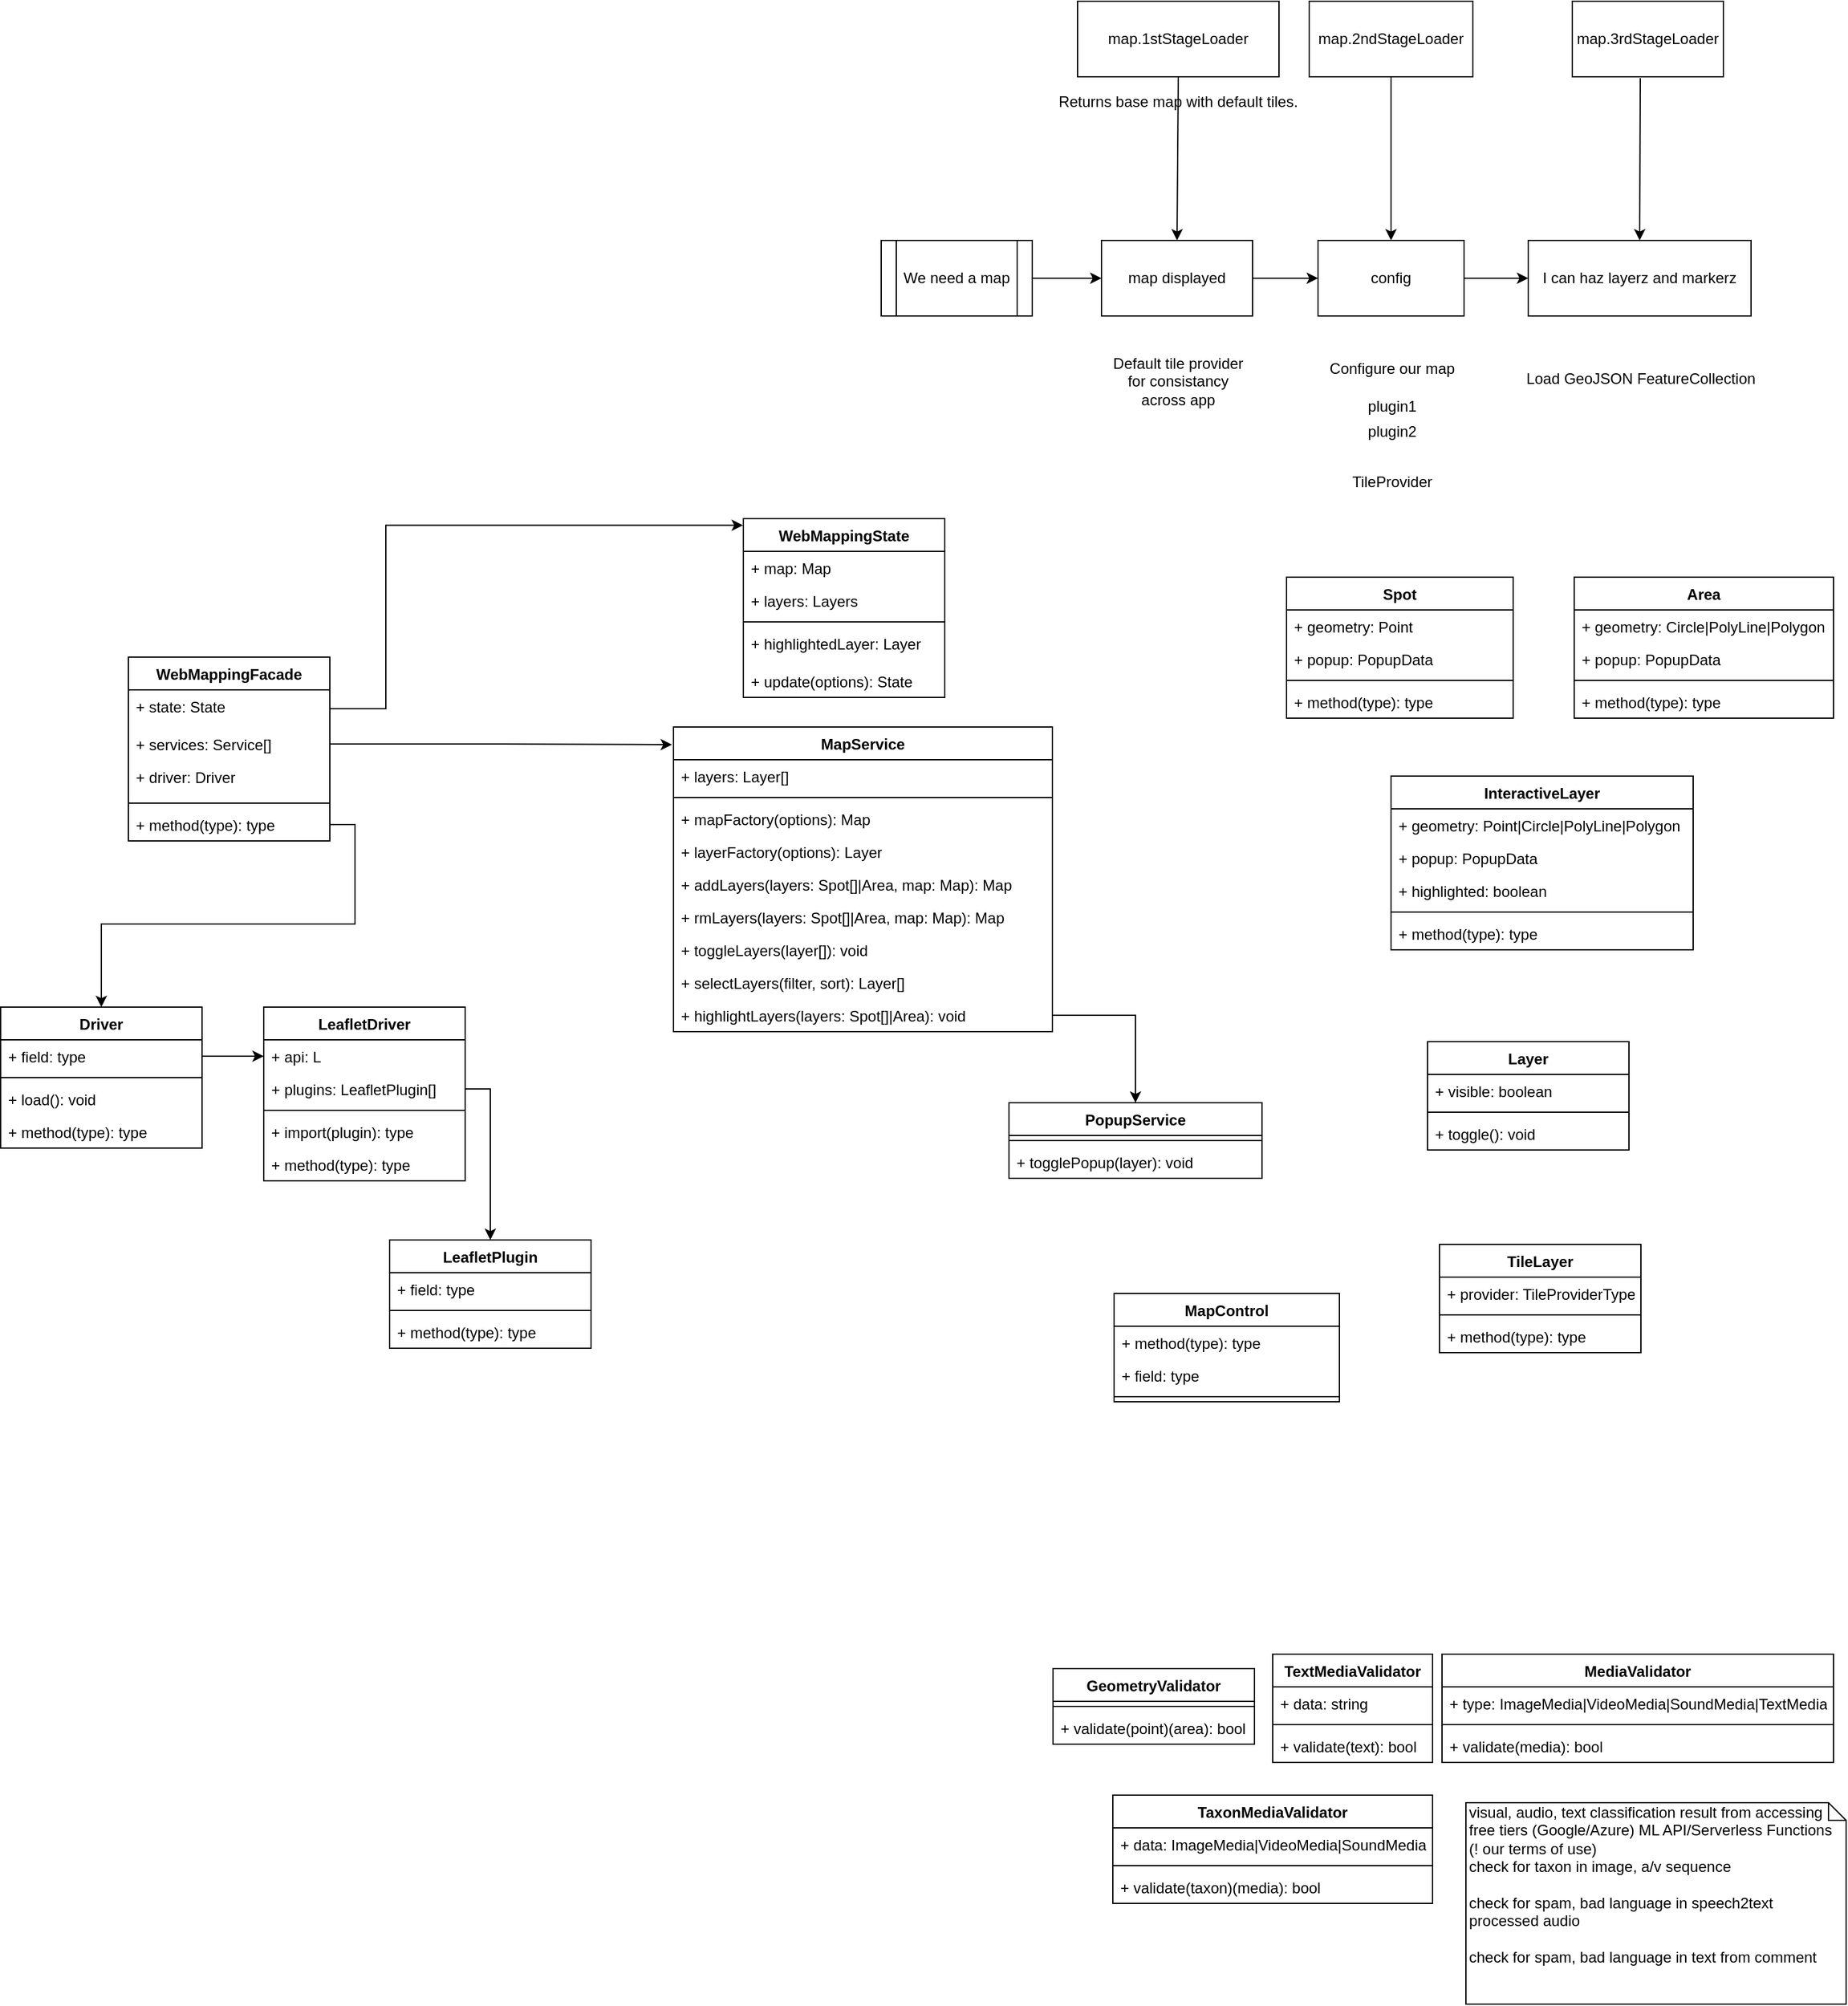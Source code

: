 <mxfile pages="1" version="11.2.9" type="github"><diagram id="44WcxMTBLlu7_FIOmo0_" name="Page-1"><mxGraphModel dx="2538" dy="802" grid="0" gridSize="10" guides="1" tooltips="1" connect="1" arrows="1" fold="1" page="1" pageScale="1" pageWidth="827" pageHeight="1169" math="0" shadow="0"><root><mxCell id="0"/><mxCell id="1" parent="0"/><mxCell id="wG6RrVICuDMRw2_Vimoa-1" value="" style="endArrow=classic;html=1;exitX=1;exitY=0.5;exitDx=0;exitDy=0;entryX=0;entryY=0.5;entryDx=0;entryDy=0;" parent="1" source="wG6RrVICuDMRw2_Vimoa-31" target="wG6RrVICuDMRw2_Vimoa-5" edge="1"><mxGeometry width="50" height="50" relative="1" as="geometry"><mxPoint x="10" y="390" as="sourcePoint"/><mxPoint x="60" y="340" as="targetPoint"/></mxGeometry></mxCell><mxCell id="wG6RrVICuDMRw2_Vimoa-2" value="" style="endArrow=classic;html=1;exitX=1;exitY=0.5;exitDx=0;exitDy=0;entryX=0;entryY=0.5;entryDx=0;entryDy=0;" parent="1" source="wG6RrVICuDMRw2_Vimoa-5" target="wG6RrVICuDMRw2_Vimoa-20" edge="1"><mxGeometry width="50" height="50" relative="1" as="geometry"><mxPoint x="20" y="480" as="sourcePoint"/><mxPoint x="70" y="430" as="targetPoint"/></mxGeometry></mxCell><mxCell id="wG6RrVICuDMRw2_Vimoa-3" value="" style="group" parent="1" vertex="1" connectable="0"><mxGeometry x="360" y="20" width="130" height="392" as="geometry"/></mxCell><mxCell id="wG6RrVICuDMRw2_Vimoa-4" value="" style="group" parent="wG6RrVICuDMRw2_Vimoa-3" vertex="1" connectable="0"><mxGeometry width="130" height="250" as="geometry"/></mxCell><mxCell id="wG6RrVICuDMRw2_Vimoa-5" value="config" style="rounded=0;whiteSpace=wrap;html=1;" parent="wG6RrVICuDMRw2_Vimoa-4" vertex="1"><mxGeometry x="7" y="190" width="116" height="60" as="geometry"/></mxCell><mxCell id="wG6RrVICuDMRw2_Vimoa-6" value="map.2ndStageLoader" style="rounded=0;whiteSpace=wrap;html=1;" parent="wG6RrVICuDMRw2_Vimoa-4" vertex="1"><mxGeometry width="130" height="60" as="geometry"/></mxCell><mxCell id="wG6RrVICuDMRw2_Vimoa-7" value="" style="endArrow=classic;html=1;entryX=0.5;entryY=0;entryDx=0;entryDy=0;exitX=0.5;exitY=1;exitDx=0;exitDy=0;" parent="wG6RrVICuDMRw2_Vimoa-4" source="wG6RrVICuDMRw2_Vimoa-6" target="wG6RrVICuDMRw2_Vimoa-5" edge="1"><mxGeometry width="50" height="50" relative="1" as="geometry"><mxPoint x="-340" y="470" as="sourcePoint"/><mxPoint x="-290" y="420" as="targetPoint"/></mxGeometry></mxCell><mxCell id="wG6RrVICuDMRw2_Vimoa-8" value="" style="group" parent="wG6RrVICuDMRw2_Vimoa-3" vertex="1" connectable="0"><mxGeometry x="8" y="282" width="116" height="110" as="geometry"/></mxCell><mxCell id="wG6RrVICuDMRw2_Vimoa-9" value="" style="group" parent="wG6RrVICuDMRw2_Vimoa-8" vertex="1" connectable="0"><mxGeometry width="116" height="110" as="geometry"/></mxCell><mxCell id="wG6RrVICuDMRw2_Vimoa-10" value="Configure our map" style="text;html=1;strokeColor=none;fillColor=none;align=center;verticalAlign=middle;whiteSpace=wrap;rounded=0;" parent="wG6RrVICuDMRw2_Vimoa-9" vertex="1"><mxGeometry width="116" height="20" as="geometry"/></mxCell><mxCell id="wG6RrVICuDMRw2_Vimoa-11" value="" style="group" parent="wG6RrVICuDMRw2_Vimoa-9" vertex="1" connectable="0"><mxGeometry x="5" y="30" width="106" height="80" as="geometry"/></mxCell><mxCell id="wG6RrVICuDMRw2_Vimoa-12" value="plugin1" style="text;html=1;strokeColor=none;fillColor=none;align=center;verticalAlign=middle;whiteSpace=wrap;rounded=0;" parent="wG6RrVICuDMRw2_Vimoa-11" vertex="1"><mxGeometry x="35" width="36" height="20" as="geometry"/></mxCell><mxCell id="wG6RrVICuDMRw2_Vimoa-13" style="edgeStyle=orthogonalEdgeStyle;rounded=0;orthogonalLoop=1;jettySize=auto;html=1;" parent="wG6RrVICuDMRw2_Vimoa-11" edge="1"><mxGeometry relative="1" as="geometry"><mxPoint x="85" y="20" as="sourcePoint"/><mxPoint x="85" y="20" as="targetPoint"/></mxGeometry></mxCell><mxCell id="wG6RrVICuDMRw2_Vimoa-14" value="plugin2" style="text;html=1;strokeColor=none;fillColor=none;align=center;verticalAlign=middle;whiteSpace=wrap;rounded=0;" parent="wG6RrVICuDMRw2_Vimoa-11" vertex="1"><mxGeometry x="35" y="20" width="36" height="20" as="geometry"/></mxCell><mxCell id="wG6RrVICuDMRw2_Vimoa-15" value="TileProvider" style="text;html=1;strokeColor=none;fillColor=none;align=center;verticalAlign=middle;whiteSpace=wrap;rounded=0;" parent="wG6RrVICuDMRw2_Vimoa-11" vertex="1"><mxGeometry y="60" width="106" height="20" as="geometry"/></mxCell><mxCell id="wG6RrVICuDMRw2_Vimoa-16" value="" style="group" parent="1" vertex="1" connectable="0"><mxGeometry x="524" y="20" width="199" height="310" as="geometry"/></mxCell><mxCell id="wG6RrVICuDMRw2_Vimoa-17" value="Load GeoJSON FeatureCollection" style="text;html=1;strokeColor=none;fillColor=none;align=center;verticalAlign=middle;whiteSpace=wrap;rounded=0;" parent="wG6RrVICuDMRw2_Vimoa-16" vertex="1"><mxGeometry y="290" width="199" height="20" as="geometry"/></mxCell><mxCell id="wG6RrVICuDMRw2_Vimoa-18" value="" style="group" parent="wG6RrVICuDMRw2_Vimoa-16" vertex="1" connectable="0"><mxGeometry x="10" width="177" height="250" as="geometry"/></mxCell><mxCell id="wG6RrVICuDMRw2_Vimoa-19" value="map.3rdStageLoader" style="rounded=0;whiteSpace=wrap;html=1;" parent="wG6RrVICuDMRw2_Vimoa-18" vertex="1"><mxGeometry x="35" width="120" height="60" as="geometry"/></mxCell><mxCell id="wG6RrVICuDMRw2_Vimoa-20" value="I can haz layerz and markerz" style="rounded=0;whiteSpace=wrap;html=1;" parent="wG6RrVICuDMRw2_Vimoa-18" vertex="1"><mxGeometry y="190" width="177" height="60" as="geometry"/></mxCell><mxCell id="wG6RrVICuDMRw2_Vimoa-21" value="" style="endArrow=classic;html=1;exitX=0.45;exitY=1.017;exitDx=0;exitDy=0;exitPerimeter=0;entryX=0.5;entryY=0;entryDx=0;entryDy=0;" parent="wG6RrVICuDMRw2_Vimoa-18" source="wG6RrVICuDMRw2_Vimoa-19" target="wG6RrVICuDMRw2_Vimoa-20" edge="1"><mxGeometry width="50" height="50" relative="1" as="geometry"><mxPoint x="-475" y="460" as="sourcePoint"/><mxPoint x="-425" y="410" as="targetPoint"/></mxGeometry></mxCell><mxCell id="wG6RrVICuDMRw2_Vimoa-22" value="" style="group" parent="1" vertex="1" connectable="0"><mxGeometry x="20" y="210" width="120" height="60" as="geometry"/></mxCell><mxCell id="wG6RrVICuDMRw2_Vimoa-23" value="" style="shape=process;whiteSpace=wrap;html=1;backgroundOutline=1;" parent="wG6RrVICuDMRw2_Vimoa-22" vertex="1"><mxGeometry width="120" height="60" as="geometry"/></mxCell><mxCell id="wG6RrVICuDMRw2_Vimoa-24" value="We need a map" style="text;html=1;strokeColor=none;fillColor=none;align=center;verticalAlign=middle;whiteSpace=wrap;rounded=0;" parent="wG6RrVICuDMRw2_Vimoa-22" vertex="1"><mxGeometry x="10" y="20" width="100" height="20" as="geometry"/></mxCell><mxCell id="wG6RrVICuDMRw2_Vimoa-25" value="" style="endArrow=classic;html=1;exitX=1;exitY=0.5;exitDx=0;exitDy=0;entryX=0;entryY=0.5;entryDx=0;entryDy=0;" parent="1" source="wG6RrVICuDMRw2_Vimoa-23" target="wG6RrVICuDMRw2_Vimoa-31" edge="1"><mxGeometry width="50" height="50" relative="1" as="geometry"><mxPoint x="10" y="390" as="sourcePoint"/><mxPoint x="60" y="340" as="targetPoint"/></mxGeometry></mxCell><mxCell id="wG6RrVICuDMRw2_Vimoa-26" value="" style="group" parent="1" vertex="1" connectable="0"><mxGeometry x="176" y="20" width="185" height="312" as="geometry"/></mxCell><mxCell id="wG6RrVICuDMRw2_Vimoa-27" value="" style="group" parent="wG6RrVICuDMRw2_Vimoa-26" vertex="1" connectable="0"><mxGeometry width="185" height="250" as="geometry"/></mxCell><mxCell id="wG6RrVICuDMRw2_Vimoa-28" value="" style="group" parent="wG6RrVICuDMRw2_Vimoa-27" vertex="1" connectable="0"><mxGeometry width="185" height="250" as="geometry"/></mxCell><mxCell id="wG6RrVICuDMRw2_Vimoa-29" value="map.1stStageLoader" style="rounded=0;whiteSpace=wrap;html=1;" parent="wG6RrVICuDMRw2_Vimoa-28" vertex="1"><mxGeometry width="160" height="60" as="geometry"/></mxCell><mxCell id="wG6RrVICuDMRw2_Vimoa-30" value="" style="endArrow=classic;html=1;exitX=0.5;exitY=1;exitDx=0;exitDy=0;entryX=0.5;entryY=0;entryDx=0;entryDy=0;" parent="wG6RrVICuDMRw2_Vimoa-28" source="wG6RrVICuDMRw2_Vimoa-29" target="wG6RrVICuDMRw2_Vimoa-31" edge="1"><mxGeometry width="50" height="50" relative="1" as="geometry"><mxPoint x="200" y="140" as="sourcePoint"/><mxPoint x="130" y="180" as="targetPoint"/></mxGeometry></mxCell><mxCell id="wG6RrVICuDMRw2_Vimoa-31" value="map displayed" style="rounded=0;whiteSpace=wrap;html=1;" parent="wG6RrVICuDMRw2_Vimoa-28" vertex="1"><mxGeometry x="19" y="190" width="120" height="60" as="geometry"/></mxCell><mxCell id="wG6RrVICuDMRw2_Vimoa-32" value="Returns base map with default tiles." style="text;html=1;strokeColor=none;fillColor=none;align=center;verticalAlign=middle;whiteSpace=wrap;rounded=0;" parent="wG6RrVICuDMRw2_Vimoa-28" vertex="1"><mxGeometry x="-25" y="70" width="210" height="20" as="geometry"/></mxCell><mxCell id="wG6RrVICuDMRw2_Vimoa-33" value="Default tile provider&lt;br&gt;for consistancy across app" style="text;html=1;strokeColor=none;fillColor=none;align=center;verticalAlign=middle;whiteSpace=wrap;rounded=0;" parent="wG6RrVICuDMRw2_Vimoa-26" vertex="1"><mxGeometry x="20" y="292" width="120" height="20" as="geometry"/></mxCell><mxCell id="wG6RrVICuDMRw2_Vimoa-34" value="" style="group" parent="1" vertex="1" connectable="0"><mxGeometry x="-578" y="529" width="160" height="116" as="geometry"/></mxCell><mxCell id="wG6RrVICuDMRw2_Vimoa-35" value="WebMappingFacade" style="swimlane;fontStyle=1;align=center;verticalAlign=top;childLayout=stackLayout;horizontal=1;startSize=26;horizontalStack=0;resizeParent=1;resizeParentMax=0;resizeLast=0;collapsible=1;marginBottom=0;" parent="wG6RrVICuDMRw2_Vimoa-34" vertex="1"><mxGeometry y="12" width="160" height="146" as="geometry"/></mxCell><mxCell id="wG6RrVICuDMRw2_Vimoa-37" value="+ state: State&#10;" style="text;strokeColor=none;fillColor=none;align=left;verticalAlign=top;spacingLeft=4;spacingRight=4;overflow=hidden;rotatable=0;points=[[0,0.5],[1,0.5]];portConstraint=eastwest;" parent="wG6RrVICuDMRw2_Vimoa-35" vertex="1"><mxGeometry y="26" width="160" height="30" as="geometry"/></mxCell><mxCell id="wG6RrVICuDMRw2_Vimoa-36" value="+ services: Service[]&#10;" style="text;strokeColor=none;fillColor=none;align=left;verticalAlign=top;spacingLeft=4;spacingRight=4;overflow=hidden;rotatable=0;points=[[0,0.5],[1,0.5]];portConstraint=eastwest;" parent="wG6RrVICuDMRw2_Vimoa-35" vertex="1"><mxGeometry y="56" width="160" height="26" as="geometry"/></mxCell><mxCell id="7-kLClrjoDcdztn1A97Z-31" value="+ driver: Driver&#10;" style="text;strokeColor=none;fillColor=none;align=left;verticalAlign=top;spacingLeft=4;spacingRight=4;overflow=hidden;rotatable=0;points=[[0,0.5],[1,0.5]];portConstraint=eastwest;" vertex="1" parent="wG6RrVICuDMRw2_Vimoa-35"><mxGeometry y="82" width="160" height="30" as="geometry"/></mxCell><mxCell id="wG6RrVICuDMRw2_Vimoa-38" value="" style="line;strokeWidth=1;fillColor=none;align=left;verticalAlign=middle;spacingTop=-1;spacingLeft=3;spacingRight=3;rotatable=0;labelPosition=right;points=[];portConstraint=eastwest;" parent="wG6RrVICuDMRw2_Vimoa-35" vertex="1"><mxGeometry y="112" width="160" height="8" as="geometry"/></mxCell><mxCell id="wG6RrVICuDMRw2_Vimoa-39" value="+ method(type): type" style="text;strokeColor=none;fillColor=none;align=left;verticalAlign=top;spacingLeft=4;spacingRight=4;overflow=hidden;rotatable=0;points=[[0,0.5],[1,0.5]];portConstraint=eastwest;" parent="wG6RrVICuDMRw2_Vimoa-35" vertex="1"><mxGeometry y="120" width="160" height="26" as="geometry"/></mxCell><mxCell id="wG6RrVICuDMRw2_Vimoa-40" value="MapService" style="swimlane;fontStyle=1;align=center;verticalAlign=top;childLayout=stackLayout;horizontal=1;startSize=26;horizontalStack=0;resizeParent=1;resizeParentMax=0;resizeLast=0;collapsible=1;marginBottom=0;" parent="1" vertex="1"><mxGeometry x="-145" y="596.5" width="301" height="242" as="geometry"/></mxCell><mxCell id="wG6RrVICuDMRw2_Vimoa-41" value="+ layers: Layer[]" style="text;strokeColor=none;fillColor=none;align=left;verticalAlign=top;spacingLeft=4;spacingRight=4;overflow=hidden;rotatable=0;points=[[0,0.5],[1,0.5]];portConstraint=eastwest;" parent="wG6RrVICuDMRw2_Vimoa-40" vertex="1"><mxGeometry y="26" width="301" height="26" as="geometry"/></mxCell><mxCell id="wG6RrVICuDMRw2_Vimoa-42" value="" style="line;strokeWidth=1;fillColor=none;align=left;verticalAlign=middle;spacingTop=-1;spacingLeft=3;spacingRight=3;rotatable=0;labelPosition=right;points=[];portConstraint=eastwest;" parent="wG6RrVICuDMRw2_Vimoa-40" vertex="1"><mxGeometry y="52" width="301" height="8" as="geometry"/></mxCell><mxCell id="7-kLClrjoDcdztn1A97Z-3" value="+ mapFactory(options): Map" style="text;strokeColor=none;fillColor=none;align=left;verticalAlign=top;spacingLeft=4;spacingRight=4;overflow=hidden;rotatable=0;points=[[0,0.5],[1,0.5]];portConstraint=eastwest;" vertex="1" parent="wG6RrVICuDMRw2_Vimoa-40"><mxGeometry y="60" width="301" height="26" as="geometry"/></mxCell><mxCell id="7-kLClrjoDcdztn1A97Z-13" value="+ layerFactory(options): Layer" style="text;strokeColor=none;fillColor=none;align=left;verticalAlign=top;spacingLeft=4;spacingRight=4;overflow=hidden;rotatable=0;points=[[0,0.5],[1,0.5]];portConstraint=eastwest;" vertex="1" parent="wG6RrVICuDMRw2_Vimoa-40"><mxGeometry y="86" width="301" height="26" as="geometry"/></mxCell><mxCell id="wG6RrVICuDMRw2_Vimoa-45" value="+ addLayers(layers: Spot[]|Area, map: Map): Map" style="text;strokeColor=none;fillColor=none;align=left;verticalAlign=top;spacingLeft=4;spacingRight=4;overflow=hidden;rotatable=0;points=[[0,0.5],[1,0.5]];portConstraint=eastwest;" parent="wG6RrVICuDMRw2_Vimoa-40" vertex="1"><mxGeometry y="112" width="301" height="26" as="geometry"/></mxCell><mxCell id="7-kLClrjoDcdztn1A97Z-14" value="+ rmLayers(layers: Spot[]|Area, map: Map): Map" style="text;strokeColor=none;fillColor=none;align=left;verticalAlign=top;spacingLeft=4;spacingRight=4;overflow=hidden;rotatable=0;points=[[0,0.5],[1,0.5]];portConstraint=eastwest;" vertex="1" parent="wG6RrVICuDMRw2_Vimoa-40"><mxGeometry y="138" width="301" height="26" as="geometry"/></mxCell><mxCell id="wG6RrVICuDMRw2_Vimoa-44" value="+ toggleLayers(layer[]): void" style="text;strokeColor=none;fillColor=none;align=left;verticalAlign=top;spacingLeft=4;spacingRight=4;overflow=hidden;rotatable=0;points=[[0,0.5],[1,0.5]];portConstraint=eastwest;" parent="wG6RrVICuDMRw2_Vimoa-40" vertex="1"><mxGeometry y="164" width="301" height="26" as="geometry"/></mxCell><mxCell id="wG6RrVICuDMRw2_Vimoa-54" value="+ selectLayers(filter, sort): Layer[]" style="text;strokeColor=none;fillColor=none;align=left;verticalAlign=top;spacingLeft=4;spacingRight=4;overflow=hidden;rotatable=0;points=[[0,0.5],[1,0.5]];portConstraint=eastwest;" parent="wG6RrVICuDMRw2_Vimoa-40" vertex="1"><mxGeometry y="190" width="301" height="26" as="geometry"/></mxCell><mxCell id="wG6RrVICuDMRw2_Vimoa-56" value="+ highlightLayers(layers: Spot[]|Area): void" style="text;strokeColor=none;fillColor=none;align=left;verticalAlign=top;spacingLeft=4;spacingRight=4;overflow=hidden;rotatable=0;points=[[0,0.5],[1,0.5]];portConstraint=eastwest;" parent="wG6RrVICuDMRw2_Vimoa-40" vertex="1"><mxGeometry y="216" width="301" height="26" as="geometry"/></mxCell><mxCell id="wG6RrVICuDMRw2_Vimoa-46" value="PopupService" style="swimlane;fontStyle=1;align=center;verticalAlign=top;childLayout=stackLayout;horizontal=1;startSize=26;horizontalStack=0;resizeParent=1;resizeParentMax=0;resizeLast=0;collapsible=1;marginBottom=0;" parent="1" vertex="1"><mxGeometry x="121.5" y="895" width="201" height="60" as="geometry"/></mxCell><mxCell id="wG6RrVICuDMRw2_Vimoa-48" value="" style="line;strokeWidth=1;fillColor=none;align=left;verticalAlign=middle;spacingTop=-1;spacingLeft=3;spacingRight=3;rotatable=0;labelPosition=right;points=[];portConstraint=eastwest;" parent="wG6RrVICuDMRw2_Vimoa-46" vertex="1"><mxGeometry y="26" width="201" height="8" as="geometry"/></mxCell><mxCell id="wG6RrVICuDMRw2_Vimoa-53" value="+ togglePopup(layer): void" style="text;strokeColor=none;fillColor=none;align=left;verticalAlign=top;spacingLeft=4;spacingRight=4;overflow=hidden;rotatable=0;points=[[0,0.5],[1,0.5]];portConstraint=eastwest;" parent="wG6RrVICuDMRw2_Vimoa-46" vertex="1"><mxGeometry y="34" width="201" height="26" as="geometry"/></mxCell><mxCell id="wG6RrVICuDMRw2_Vimoa-57" value="Area" style="swimlane;fontStyle=1;align=center;verticalAlign=top;childLayout=stackLayout;horizontal=1;startSize=26;horizontalStack=0;resizeParent=1;resizeParentMax=0;resizeLast=0;collapsible=1;marginBottom=0;" parent="1" vertex="1"><mxGeometry x="570.5" y="477.5" width="206" height="112" as="geometry"/></mxCell><mxCell id="wG6RrVICuDMRw2_Vimoa-58" value="+ geometry: Circle|PolyLine|Polygon" style="text;strokeColor=none;fillColor=none;align=left;verticalAlign=top;spacingLeft=4;spacingRight=4;overflow=hidden;rotatable=0;points=[[0,0.5],[1,0.5]];portConstraint=eastwest;" parent="wG6RrVICuDMRw2_Vimoa-57" vertex="1"><mxGeometry y="26" width="206" height="26" as="geometry"/></mxCell><mxCell id="7-kLClrjoDcdztn1A97Z-29" value="+ popup: PopupData" style="text;strokeColor=none;fillColor=none;align=left;verticalAlign=top;spacingLeft=4;spacingRight=4;overflow=hidden;rotatable=0;points=[[0,0.5],[1,0.5]];portConstraint=eastwest;" vertex="1" parent="wG6RrVICuDMRw2_Vimoa-57"><mxGeometry y="52" width="206" height="26" as="geometry"/></mxCell><mxCell id="wG6RrVICuDMRw2_Vimoa-59" value="" style="line;strokeWidth=1;fillColor=none;align=left;verticalAlign=middle;spacingTop=-1;spacingLeft=3;spacingRight=3;rotatable=0;labelPosition=right;points=[];portConstraint=eastwest;" parent="wG6RrVICuDMRw2_Vimoa-57" vertex="1"><mxGeometry y="78" width="206" height="8" as="geometry"/></mxCell><mxCell id="wG6RrVICuDMRw2_Vimoa-60" value="+ method(type): type" style="text;strokeColor=none;fillColor=none;align=left;verticalAlign=top;spacingLeft=4;spacingRight=4;overflow=hidden;rotatable=0;points=[[0,0.5],[1,0.5]];portConstraint=eastwest;" parent="wG6RrVICuDMRw2_Vimoa-57" vertex="1"><mxGeometry y="86" width="206" height="26" as="geometry"/></mxCell><mxCell id="wG6RrVICuDMRw2_Vimoa-61" value="Driver" style="swimlane;fontStyle=1;align=center;verticalAlign=top;childLayout=stackLayout;horizontal=1;startSize=26;horizontalStack=0;resizeParent=1;resizeParentMax=0;resizeLast=0;collapsible=1;marginBottom=0;" parent="1" vertex="1"><mxGeometry x="-679.5" y="819" width="160" height="112" as="geometry"/></mxCell><mxCell id="wG6RrVICuDMRw2_Vimoa-62" value="+ field: type" style="text;strokeColor=none;fillColor=none;align=left;verticalAlign=top;spacingLeft=4;spacingRight=4;overflow=hidden;rotatable=0;points=[[0,0.5],[1,0.5]];portConstraint=eastwest;" parent="wG6RrVICuDMRw2_Vimoa-61" vertex="1"><mxGeometry y="26" width="160" height="26" as="geometry"/></mxCell><mxCell id="wG6RrVICuDMRw2_Vimoa-63" value="" style="line;strokeWidth=1;fillColor=none;align=left;verticalAlign=middle;spacingTop=-1;spacingLeft=3;spacingRight=3;rotatable=0;labelPosition=right;points=[];portConstraint=eastwest;" parent="wG6RrVICuDMRw2_Vimoa-61" vertex="1"><mxGeometry y="52" width="160" height="8" as="geometry"/></mxCell><mxCell id="wG6RrVICuDMRw2_Vimoa-64" value="+ load(): void" style="text;strokeColor=none;fillColor=none;align=left;verticalAlign=top;spacingLeft=4;spacingRight=4;overflow=hidden;rotatable=0;points=[[0,0.5],[1,0.5]];portConstraint=eastwest;" parent="wG6RrVICuDMRw2_Vimoa-61" vertex="1"><mxGeometry y="60" width="160" height="26" as="geometry"/></mxCell><mxCell id="wG6RrVICuDMRw2_Vimoa-65" value="+ method(type): type" style="text;strokeColor=none;fillColor=none;align=left;verticalAlign=top;spacingLeft=4;spacingRight=4;overflow=hidden;rotatable=0;points=[[0,0.5],[1,0.5]];portConstraint=eastwest;" parent="wG6RrVICuDMRw2_Vimoa-61" vertex="1"><mxGeometry y="86" width="160" height="26" as="geometry"/></mxCell><mxCell id="wG6RrVICuDMRw2_Vimoa-66" value="LeafletDriver" style="swimlane;fontStyle=1;align=center;verticalAlign=top;childLayout=stackLayout;horizontal=1;startSize=26;horizontalStack=0;resizeParent=1;resizeParentMax=0;resizeLast=0;collapsible=1;marginBottom=0;" parent="1" vertex="1"><mxGeometry x="-470.5" y="819" width="160" height="138" as="geometry"/></mxCell><mxCell id="wG6RrVICuDMRw2_Vimoa-67" value="+ api: L" style="text;strokeColor=none;fillColor=none;align=left;verticalAlign=top;spacingLeft=4;spacingRight=4;overflow=hidden;rotatable=0;points=[[0,0.5],[1,0.5]];portConstraint=eastwest;" parent="wG6RrVICuDMRw2_Vimoa-66" vertex="1"><mxGeometry y="26" width="160" height="26" as="geometry"/></mxCell><mxCell id="7-kLClrjoDcdztn1A97Z-71" value="+ plugins: LeafletPlugin[]" style="text;strokeColor=none;fillColor=none;align=left;verticalAlign=top;spacingLeft=4;spacingRight=4;overflow=hidden;rotatable=0;points=[[0,0.5],[1,0.5]];portConstraint=eastwest;" vertex="1" parent="wG6RrVICuDMRw2_Vimoa-66"><mxGeometry y="52" width="160" height="26" as="geometry"/></mxCell><mxCell id="wG6RrVICuDMRw2_Vimoa-68" value="" style="line;strokeWidth=1;fillColor=none;align=left;verticalAlign=middle;spacingTop=-1;spacingLeft=3;spacingRight=3;rotatable=0;labelPosition=right;points=[];portConstraint=eastwest;" parent="wG6RrVICuDMRw2_Vimoa-66" vertex="1"><mxGeometry y="78" width="160" height="8" as="geometry"/></mxCell><mxCell id="wG6RrVICuDMRw2_Vimoa-69" value="+ import(plugin): type" style="text;strokeColor=none;fillColor=none;align=left;verticalAlign=top;spacingLeft=4;spacingRight=4;overflow=hidden;rotatable=0;points=[[0,0.5],[1,0.5]];portConstraint=eastwest;" parent="wG6RrVICuDMRw2_Vimoa-66" vertex="1"><mxGeometry y="86" width="160" height="26" as="geometry"/></mxCell><mxCell id="wG6RrVICuDMRw2_Vimoa-70" value="+ method(type): type" style="text;strokeColor=none;fillColor=none;align=left;verticalAlign=top;spacingLeft=4;spacingRight=4;overflow=hidden;rotatable=0;points=[[0,0.5],[1,0.5]];portConstraint=eastwest;" parent="wG6RrVICuDMRw2_Vimoa-66" vertex="1"><mxGeometry y="112" width="160" height="26" as="geometry"/></mxCell><mxCell id="wG6RrVICuDMRw2_Vimoa-71" value="MapControl" style="swimlane;fontStyle=1;align=center;verticalAlign=top;childLayout=stackLayout;horizontal=1;startSize=26;horizontalStack=0;resizeParent=1;resizeParentMax=0;resizeLast=0;collapsible=1;marginBottom=0;" parent="1" vertex="1"><mxGeometry x="205" y="1046.5" width="179" height="86" as="geometry"/></mxCell><mxCell id="wG6RrVICuDMRw2_Vimoa-74" value="+ method(type): type" style="text;strokeColor=none;fillColor=none;align=left;verticalAlign=top;spacingLeft=4;spacingRight=4;overflow=hidden;rotatable=0;points=[[0,0.5],[1,0.5]];portConstraint=eastwest;" parent="wG6RrVICuDMRw2_Vimoa-71" vertex="1"><mxGeometry y="26" width="179" height="26" as="geometry"/></mxCell><mxCell id="7-kLClrjoDcdztn1A97Z-28" value="+ field: type " style="text;strokeColor=none;fillColor=none;align=left;verticalAlign=top;spacingLeft=4;spacingRight=4;overflow=hidden;rotatable=0;points=[[0,0.5],[1,0.5]];portConstraint=eastwest;" vertex="1" parent="wG6RrVICuDMRw2_Vimoa-71"><mxGeometry y="52" width="179" height="26" as="geometry"/></mxCell><mxCell id="wG6RrVICuDMRw2_Vimoa-73" value="" style="line;strokeWidth=1;fillColor=none;align=left;verticalAlign=middle;spacingTop=-1;spacingLeft=3;spacingRight=3;rotatable=0;labelPosition=right;points=[];portConstraint=eastwest;" parent="wG6RrVICuDMRw2_Vimoa-71" vertex="1"><mxGeometry y="78" width="179" height="8" as="geometry"/></mxCell><mxCell id="wG6RrVICuDMRw2_Vimoa-75" value="LeafletPlugin" style="swimlane;fontStyle=1;align=center;verticalAlign=top;childLayout=stackLayout;horizontal=1;startSize=26;horizontalStack=0;resizeParent=1;resizeParentMax=0;resizeLast=0;collapsible=1;marginBottom=0;" parent="1" vertex="1"><mxGeometry x="-370.5" y="1004" width="160" height="86" as="geometry"/></mxCell><mxCell id="wG6RrVICuDMRw2_Vimoa-76" value="+ field: type" style="text;strokeColor=none;fillColor=none;align=left;verticalAlign=top;spacingLeft=4;spacingRight=4;overflow=hidden;rotatable=0;points=[[0,0.5],[1,0.5]];portConstraint=eastwest;" parent="wG6RrVICuDMRw2_Vimoa-75" vertex="1"><mxGeometry y="26" width="160" height="26" as="geometry"/></mxCell><mxCell id="wG6RrVICuDMRw2_Vimoa-77" value="" style="line;strokeWidth=1;fillColor=none;align=left;verticalAlign=middle;spacingTop=-1;spacingLeft=3;spacingRight=3;rotatable=0;labelPosition=right;points=[];portConstraint=eastwest;" parent="wG6RrVICuDMRw2_Vimoa-75" vertex="1"><mxGeometry y="52" width="160" height="8" as="geometry"/></mxCell><mxCell id="wG6RrVICuDMRw2_Vimoa-78" value="+ method(type): type" style="text;strokeColor=none;fillColor=none;align=left;verticalAlign=top;spacingLeft=4;spacingRight=4;overflow=hidden;rotatable=0;points=[[0,0.5],[1,0.5]];portConstraint=eastwest;" parent="wG6RrVICuDMRw2_Vimoa-75" vertex="1"><mxGeometry y="60" width="160" height="26" as="geometry"/></mxCell><mxCell id="wG6RrVICuDMRw2_Vimoa-79" value="GeometryValidator" style="swimlane;fontStyle=1;align=center;verticalAlign=top;childLayout=stackLayout;horizontal=1;startSize=26;horizontalStack=0;resizeParent=1;resizeParentMax=0;resizeLast=0;collapsible=1;marginBottom=0;" parent="1" vertex="1"><mxGeometry x="156.5" y="1344.5" width="160" height="60" as="geometry"/></mxCell><mxCell id="wG6RrVICuDMRw2_Vimoa-80" value="" style="line;strokeWidth=1;fillColor=none;align=left;verticalAlign=middle;spacingTop=-1;spacingLeft=3;spacingRight=3;rotatable=0;labelPosition=right;points=[];portConstraint=eastwest;" parent="wG6RrVICuDMRw2_Vimoa-79" vertex="1"><mxGeometry y="26" width="160" height="8" as="geometry"/></mxCell><mxCell id="wG6RrVICuDMRw2_Vimoa-81" value="+ validate(point)(area): bool" style="text;strokeColor=none;fillColor=none;align=left;verticalAlign=top;spacingLeft=4;spacingRight=4;overflow=hidden;rotatable=0;points=[[0,0.5],[1,0.5]];portConstraint=eastwest;" parent="wG6RrVICuDMRw2_Vimoa-79" vertex="1"><mxGeometry y="34" width="160" height="26" as="geometry"/></mxCell><mxCell id="wG6RrVICuDMRw2_Vimoa-82" value="MediaValidator" style="swimlane;fontStyle=1;align=center;verticalAlign=top;childLayout=stackLayout;horizontal=1;startSize=26;horizontalStack=0;resizeParent=1;resizeParentMax=0;resizeLast=0;collapsible=1;marginBottom=0;" parent="1" vertex="1"><mxGeometry x="465.5" y="1333" width="311" height="86" as="geometry"/></mxCell><mxCell id="wG6RrVICuDMRw2_Vimoa-83" value="+ type: ImageMedia|VideoMedia|SoundMedia|TextMedia" style="text;strokeColor=none;fillColor=none;align=left;verticalAlign=top;spacingLeft=4;spacingRight=4;overflow=hidden;rotatable=0;points=[[0,0.5],[1,0.5]];portConstraint=eastwest;" parent="wG6RrVICuDMRw2_Vimoa-82" vertex="1"><mxGeometry y="26" width="311" height="26" as="geometry"/></mxCell><mxCell id="wG6RrVICuDMRw2_Vimoa-84" value="" style="line;strokeWidth=1;fillColor=none;align=left;verticalAlign=middle;spacingTop=-1;spacingLeft=3;spacingRight=3;rotatable=0;labelPosition=right;points=[];portConstraint=eastwest;" parent="wG6RrVICuDMRw2_Vimoa-82" vertex="1"><mxGeometry y="52" width="311" height="8" as="geometry"/></mxCell><mxCell id="wG6RrVICuDMRw2_Vimoa-85" value="+ validate(media): bool" style="text;strokeColor=none;fillColor=none;align=left;verticalAlign=top;spacingLeft=4;spacingRight=4;overflow=hidden;rotatable=0;points=[[0,0.5],[1,0.5]];portConstraint=eastwest;" parent="wG6RrVICuDMRw2_Vimoa-82" vertex="1"><mxGeometry y="60" width="311" height="26" as="geometry"/></mxCell><mxCell id="wG6RrVICuDMRw2_Vimoa-86" value="visual, audio, text classification result from accessing&lt;br&gt;free tiers (Google/Azure) ML API/Serverless Functions&lt;br&gt;(! our terms of use)&lt;br&gt;check for taxon in image, a/v sequence&lt;br&gt;&lt;br&gt;check for spam, bad language in speech2text processed audio&lt;br&gt;&lt;br&gt;check for spam, bad language in text from comment" style="shape=note;whiteSpace=wrap;html=1;size=14;verticalAlign=top;align=left;spacingTop=-6;" parent="1" vertex="1"><mxGeometry x="484.5" y="1451" width="302" height="160" as="geometry"/></mxCell><mxCell id="wG6RrVICuDMRw2_Vimoa-87" value="TaxonMediaValidator" style="swimlane;fontStyle=1;align=center;verticalAlign=top;childLayout=stackLayout;horizontal=1;startSize=26;horizontalStack=0;resizeParent=1;resizeParentMax=0;resizeLast=0;collapsible=1;marginBottom=0;" parent="1" vertex="1"><mxGeometry x="204" y="1445" width="254" height="86" as="geometry"/></mxCell><mxCell id="wG6RrVICuDMRw2_Vimoa-88" value="+ data: ImageMedia|VideoMedia|SoundMedia" style="text;strokeColor=none;fillColor=none;align=left;verticalAlign=top;spacingLeft=4;spacingRight=4;overflow=hidden;rotatable=0;points=[[0,0.5],[1,0.5]];portConstraint=eastwest;" parent="wG6RrVICuDMRw2_Vimoa-87" vertex="1"><mxGeometry y="26" width="254" height="26" as="geometry"/></mxCell><mxCell id="wG6RrVICuDMRw2_Vimoa-89" value="" style="line;strokeWidth=1;fillColor=none;align=left;verticalAlign=middle;spacingTop=-1;spacingLeft=3;spacingRight=3;rotatable=0;labelPosition=right;points=[];portConstraint=eastwest;" parent="wG6RrVICuDMRw2_Vimoa-87" vertex="1"><mxGeometry y="52" width="254" height="8" as="geometry"/></mxCell><mxCell id="wG6RrVICuDMRw2_Vimoa-90" value="+ validate(taxon)(media): bool" style="text;strokeColor=none;fillColor=none;align=left;verticalAlign=top;spacingLeft=4;spacingRight=4;overflow=hidden;rotatable=0;points=[[0,0.5],[1,0.5]];portConstraint=eastwest;" parent="wG6RrVICuDMRw2_Vimoa-87" vertex="1"><mxGeometry y="60" width="254" height="26" as="geometry"/></mxCell><mxCell id="wG6RrVICuDMRw2_Vimoa-91" value="TextMediaValidator" style="swimlane;fontStyle=1;align=center;verticalAlign=top;childLayout=stackLayout;horizontal=1;startSize=26;horizontalStack=0;resizeParent=1;resizeParentMax=0;resizeLast=0;collapsible=1;marginBottom=0;" parent="1" vertex="1"><mxGeometry x="331" y="1333" width="127" height="86" as="geometry"/></mxCell><mxCell id="wG6RrVICuDMRw2_Vimoa-92" value="+ data: string" style="text;strokeColor=none;fillColor=none;align=left;verticalAlign=top;spacingLeft=4;spacingRight=4;overflow=hidden;rotatable=0;points=[[0,0.5],[1,0.5]];portConstraint=eastwest;" parent="wG6RrVICuDMRw2_Vimoa-91" vertex="1"><mxGeometry y="26" width="127" height="26" as="geometry"/></mxCell><mxCell id="wG6RrVICuDMRw2_Vimoa-93" value="" style="line;strokeWidth=1;fillColor=none;align=left;verticalAlign=middle;spacingTop=-1;spacingLeft=3;spacingRight=3;rotatable=0;labelPosition=right;points=[];portConstraint=eastwest;" parent="wG6RrVICuDMRw2_Vimoa-91" vertex="1"><mxGeometry y="52" width="127" height="8" as="geometry"/></mxCell><mxCell id="wG6RrVICuDMRw2_Vimoa-94" value="+ validate(text): bool" style="text;strokeColor=none;fillColor=none;align=left;verticalAlign=top;spacingLeft=4;spacingRight=4;overflow=hidden;rotatable=0;points=[[0,0.5],[1,0.5]];portConstraint=eastwest;" parent="wG6RrVICuDMRw2_Vimoa-91" vertex="1"><mxGeometry y="60" width="127" height="26" as="geometry"/></mxCell><mxCell id="wG6RrVICuDMRw2_Vimoa-95" value="Spot" style="swimlane;fontStyle=1;align=center;verticalAlign=top;childLayout=stackLayout;horizontal=1;startSize=26;horizontalStack=0;resizeParent=1;resizeParentMax=0;resizeLast=0;collapsible=1;marginBottom=0;" parent="1" vertex="1"><mxGeometry x="342" y="477.5" width="180" height="112" as="geometry"/></mxCell><mxCell id="wG6RrVICuDMRw2_Vimoa-96" value="+ geometry: Point" style="text;strokeColor=none;fillColor=none;align=left;verticalAlign=top;spacingLeft=4;spacingRight=4;overflow=hidden;rotatable=0;points=[[0,0.5],[1,0.5]];portConstraint=eastwest;" parent="wG6RrVICuDMRw2_Vimoa-95" vertex="1"><mxGeometry y="26" width="180" height="26" as="geometry"/></mxCell><mxCell id="7-kLClrjoDcdztn1A97Z-30" value="+ popup: PopupData" style="text;strokeColor=none;fillColor=none;align=left;verticalAlign=top;spacingLeft=4;spacingRight=4;overflow=hidden;rotatable=0;points=[[0,0.5],[1,0.5]];portConstraint=eastwest;" vertex="1" parent="wG6RrVICuDMRw2_Vimoa-95"><mxGeometry y="52" width="180" height="26" as="geometry"/></mxCell><mxCell id="wG6RrVICuDMRw2_Vimoa-97" value="" style="line;strokeWidth=1;fillColor=none;align=left;verticalAlign=middle;spacingTop=-1;spacingLeft=3;spacingRight=3;rotatable=0;labelPosition=right;points=[];portConstraint=eastwest;" parent="wG6RrVICuDMRw2_Vimoa-95" vertex="1"><mxGeometry y="78" width="180" height="8" as="geometry"/></mxCell><mxCell id="wG6RrVICuDMRw2_Vimoa-98" value="+ method(type): type" style="text;strokeColor=none;fillColor=none;align=left;verticalAlign=top;spacingLeft=4;spacingRight=4;overflow=hidden;rotatable=0;points=[[0,0.5],[1,0.5]];portConstraint=eastwest;" parent="wG6RrVICuDMRw2_Vimoa-95" vertex="1"><mxGeometry y="86" width="180" height="26" as="geometry"/></mxCell><mxCell id="7-kLClrjoDcdztn1A97Z-32" value="InteractiveLayer" style="swimlane;fontStyle=1;align=center;verticalAlign=top;childLayout=stackLayout;horizontal=1;startSize=26;horizontalStack=0;resizeParent=1;resizeParentMax=0;resizeLast=0;collapsible=1;marginBottom=0;" vertex="1" parent="1"><mxGeometry x="425" y="635.5" width="240" height="138" as="geometry"/></mxCell><mxCell id="7-kLClrjoDcdztn1A97Z-33" value="+ geometry: Point|Circle|PolyLine|Polygon" style="text;strokeColor=none;fillColor=none;align=left;verticalAlign=top;spacingLeft=4;spacingRight=4;overflow=hidden;rotatable=0;points=[[0,0.5],[1,0.5]];portConstraint=eastwest;" vertex="1" parent="7-kLClrjoDcdztn1A97Z-32"><mxGeometry y="26" width="240" height="26" as="geometry"/></mxCell><mxCell id="7-kLClrjoDcdztn1A97Z-34" value="+ popup: PopupData" style="text;strokeColor=none;fillColor=none;align=left;verticalAlign=top;spacingLeft=4;spacingRight=4;overflow=hidden;rotatable=0;points=[[0,0.5],[1,0.5]];portConstraint=eastwest;" vertex="1" parent="7-kLClrjoDcdztn1A97Z-32"><mxGeometry y="52" width="240" height="26" as="geometry"/></mxCell><mxCell id="7-kLClrjoDcdztn1A97Z-66" value="+ highlighted: boolean" style="text;strokeColor=none;fillColor=none;align=left;verticalAlign=top;spacingLeft=4;spacingRight=4;overflow=hidden;rotatable=0;points=[[0,0.5],[1,0.5]];portConstraint=eastwest;" vertex="1" parent="7-kLClrjoDcdztn1A97Z-32"><mxGeometry y="78" width="240" height="26" as="geometry"/></mxCell><mxCell id="7-kLClrjoDcdztn1A97Z-35" value="" style="line;strokeWidth=1;fillColor=none;align=left;verticalAlign=middle;spacingTop=-1;spacingLeft=3;spacingRight=3;rotatable=0;labelPosition=right;points=[];portConstraint=eastwest;" vertex="1" parent="7-kLClrjoDcdztn1A97Z-32"><mxGeometry y="104" width="240" height="8" as="geometry"/></mxCell><mxCell id="7-kLClrjoDcdztn1A97Z-36" value="+ method(type): type" style="text;strokeColor=none;fillColor=none;align=left;verticalAlign=top;spacingLeft=4;spacingRight=4;overflow=hidden;rotatable=0;points=[[0,0.5],[1,0.5]];portConstraint=eastwest;" vertex="1" parent="7-kLClrjoDcdztn1A97Z-32"><mxGeometry y="112" width="240" height="26" as="geometry"/></mxCell><mxCell id="7-kLClrjoDcdztn1A97Z-37" value="Layer" style="swimlane;fontStyle=1;align=center;verticalAlign=top;childLayout=stackLayout;horizontal=1;startSize=26;horizontalStack=0;resizeParent=1;resizeParentMax=0;resizeLast=0;collapsible=1;marginBottom=0;" vertex="1" parent="1"><mxGeometry x="454" y="846.5" width="160" height="86" as="geometry"/></mxCell><mxCell id="7-kLClrjoDcdztn1A97Z-38" value="+ visible: boolean" style="text;strokeColor=none;fillColor=none;align=left;verticalAlign=top;spacingLeft=4;spacingRight=4;overflow=hidden;rotatable=0;points=[[0,0.5],[1,0.5]];portConstraint=eastwest;" vertex="1" parent="7-kLClrjoDcdztn1A97Z-37"><mxGeometry y="26" width="160" height="26" as="geometry"/></mxCell><mxCell id="7-kLClrjoDcdztn1A97Z-39" value="" style="line;strokeWidth=1;fillColor=none;align=left;verticalAlign=middle;spacingTop=-1;spacingLeft=3;spacingRight=3;rotatable=0;labelPosition=right;points=[];portConstraint=eastwest;" vertex="1" parent="7-kLClrjoDcdztn1A97Z-37"><mxGeometry y="52" width="160" height="8" as="geometry"/></mxCell><mxCell id="7-kLClrjoDcdztn1A97Z-40" value="+ toggle(): void" style="text;strokeColor=none;fillColor=none;align=left;verticalAlign=top;spacingLeft=4;spacingRight=4;overflow=hidden;rotatable=0;points=[[0,0.5],[1,0.5]];portConstraint=eastwest;" vertex="1" parent="7-kLClrjoDcdztn1A97Z-37"><mxGeometry y="60" width="160" height="26" as="geometry"/></mxCell><mxCell id="7-kLClrjoDcdztn1A97Z-41" value="TileLayer" style="swimlane;fontStyle=1;align=center;verticalAlign=top;childLayout=stackLayout;horizontal=1;startSize=26;horizontalStack=0;resizeParent=1;resizeParentMax=0;resizeLast=0;collapsible=1;marginBottom=0;" vertex="1" parent="1"><mxGeometry x="463.5" y="1007.5" width="160" height="86" as="geometry"/></mxCell><mxCell id="7-kLClrjoDcdztn1A97Z-42" value="+ provider: TileProviderType" style="text;strokeColor=none;fillColor=none;align=left;verticalAlign=top;spacingLeft=4;spacingRight=4;overflow=hidden;rotatable=0;points=[[0,0.5],[1,0.5]];portConstraint=eastwest;" vertex="1" parent="7-kLClrjoDcdztn1A97Z-41"><mxGeometry y="26" width="160" height="26" as="geometry"/></mxCell><mxCell id="7-kLClrjoDcdztn1A97Z-43" value="" style="line;strokeWidth=1;fillColor=none;align=left;verticalAlign=middle;spacingTop=-1;spacingLeft=3;spacingRight=3;rotatable=0;labelPosition=right;points=[];portConstraint=eastwest;" vertex="1" parent="7-kLClrjoDcdztn1A97Z-41"><mxGeometry y="52" width="160" height="8" as="geometry"/></mxCell><mxCell id="7-kLClrjoDcdztn1A97Z-44" value="+ method(type): type" style="text;strokeColor=none;fillColor=none;align=left;verticalAlign=top;spacingLeft=4;spacingRight=4;overflow=hidden;rotatable=0;points=[[0,0.5],[1,0.5]];portConstraint=eastwest;" vertex="1" parent="7-kLClrjoDcdztn1A97Z-41"><mxGeometry y="60" width="160" height="26" as="geometry"/></mxCell><mxCell id="7-kLClrjoDcdztn1A97Z-48" value="WebMappingState" style="swimlane;fontStyle=1;align=center;verticalAlign=top;childLayout=stackLayout;horizontal=1;startSize=26;horizontalStack=0;resizeParent=1;resizeParentMax=0;resizeLast=0;collapsible=1;marginBottom=0;" vertex="1" parent="1"><mxGeometry x="-89.5" y="431" width="160" height="142" as="geometry"/></mxCell><mxCell id="7-kLClrjoDcdztn1A97Z-49" value="+ map: Map&#10;" style="text;strokeColor=none;fillColor=none;align=left;verticalAlign=top;spacingLeft=4;spacingRight=4;overflow=hidden;rotatable=0;points=[[0,0.5],[1,0.5]];portConstraint=eastwest;" vertex="1" parent="7-kLClrjoDcdztn1A97Z-48"><mxGeometry y="26" width="160" height="26" as="geometry"/></mxCell><mxCell id="7-kLClrjoDcdztn1A97Z-54" value="+ layers: Layers&#10;" style="text;strokeColor=none;fillColor=none;align=left;verticalAlign=top;spacingLeft=4;spacingRight=4;overflow=hidden;rotatable=0;points=[[0,0.5],[1,0.5]];portConstraint=eastwest;" vertex="1" parent="7-kLClrjoDcdztn1A97Z-48"><mxGeometry y="52" width="160" height="26" as="geometry"/></mxCell><mxCell id="7-kLClrjoDcdztn1A97Z-52" value="" style="line;strokeWidth=1;fillColor=none;align=left;verticalAlign=middle;spacingTop=-1;spacingLeft=3;spacingRight=3;rotatable=0;labelPosition=right;points=[];portConstraint=eastwest;" vertex="1" parent="7-kLClrjoDcdztn1A97Z-48"><mxGeometry y="78" width="160" height="8" as="geometry"/></mxCell><mxCell id="7-kLClrjoDcdztn1A97Z-50" value="+ highlightedLayer: Layer" style="text;strokeColor=none;fillColor=none;align=left;verticalAlign=top;spacingLeft=4;spacingRight=4;overflow=hidden;rotatable=0;points=[[0,0.5],[1,0.5]];portConstraint=eastwest;" vertex="1" parent="7-kLClrjoDcdztn1A97Z-48"><mxGeometry y="86" width="160" height="30" as="geometry"/></mxCell><mxCell id="7-kLClrjoDcdztn1A97Z-53" value="+ update(options): State" style="text;strokeColor=none;fillColor=none;align=left;verticalAlign=top;spacingLeft=4;spacingRight=4;overflow=hidden;rotatable=0;points=[[0,0.5],[1,0.5]];portConstraint=eastwest;" vertex="1" parent="7-kLClrjoDcdztn1A97Z-48"><mxGeometry y="116" width="160" height="26" as="geometry"/></mxCell><mxCell id="7-kLClrjoDcdztn1A97Z-58" style="edgeStyle=orthogonalEdgeStyle;rounded=0;orthogonalLoop=1;jettySize=auto;html=1;entryX=-0.004;entryY=0.058;entryDx=0;entryDy=0;exitX=1;exitY=0.5;exitDx=0;exitDy=0;entryPerimeter=0;" edge="1" parent="1" source="wG6RrVICuDMRw2_Vimoa-36" target="wG6RrVICuDMRw2_Vimoa-40"><mxGeometry relative="1" as="geometry"><mxPoint x="-520.5" y="506" as="sourcePoint"/></mxGeometry></mxCell><mxCell id="7-kLClrjoDcdztn1A97Z-67" style="edgeStyle=orthogonalEdgeStyle;rounded=0;orthogonalLoop=1;jettySize=auto;html=1;exitX=1;exitY=0.5;exitDx=0;exitDy=0;entryX=-0.002;entryY=0.037;entryDx=0;entryDy=0;entryPerimeter=0;" edge="1" parent="1" source="wG6RrVICuDMRw2_Vimoa-37" target="7-kLClrjoDcdztn1A97Z-48"><mxGeometry relative="1" as="geometry"><Array as="points"><mxPoint x="-373.5" y="581.5"/><mxPoint x="-373.5" y="436.5"/></Array></mxGeometry></mxCell><mxCell id="7-kLClrjoDcdztn1A97Z-68" style="edgeStyle=orthogonalEdgeStyle;rounded=0;orthogonalLoop=1;jettySize=auto;html=1;exitX=1;exitY=0.5;exitDx=0;exitDy=0;entryX=0.5;entryY=0;entryDx=0;entryDy=0;" edge="1" parent="1" source="wG6RrVICuDMRw2_Vimoa-56" target="wG6RrVICuDMRw2_Vimoa-46"><mxGeometry relative="1" as="geometry"/></mxCell><mxCell id="7-kLClrjoDcdztn1A97Z-69" style="edgeStyle=orthogonalEdgeStyle;rounded=0;orthogonalLoop=1;jettySize=auto;html=1;exitX=1;exitY=0.5;exitDx=0;exitDy=0;entryX=0.5;entryY=0;entryDx=0;entryDy=0;" edge="1" parent="1" source="wG6RrVICuDMRw2_Vimoa-39" target="wG6RrVICuDMRw2_Vimoa-61"><mxGeometry relative="1" as="geometry"/></mxCell><mxCell id="7-kLClrjoDcdztn1A97Z-70" style="edgeStyle=orthogonalEdgeStyle;rounded=0;orthogonalLoop=1;jettySize=auto;html=1;exitX=1;exitY=0.5;exitDx=0;exitDy=0;entryX=0;entryY=0.5;entryDx=0;entryDy=0;" edge="1" parent="1" source="wG6RrVICuDMRw2_Vimoa-62" target="wG6RrVICuDMRw2_Vimoa-67"><mxGeometry relative="1" as="geometry"/></mxCell><mxCell id="7-kLClrjoDcdztn1A97Z-72" style="edgeStyle=orthogonalEdgeStyle;rounded=0;orthogonalLoop=1;jettySize=auto;html=1;exitX=1;exitY=0.5;exitDx=0;exitDy=0;" edge="1" parent="1" source="7-kLClrjoDcdztn1A97Z-71" target="wG6RrVICuDMRw2_Vimoa-75"><mxGeometry relative="1" as="geometry"/></mxCell></root></mxGraphModel></diagram></mxfile>